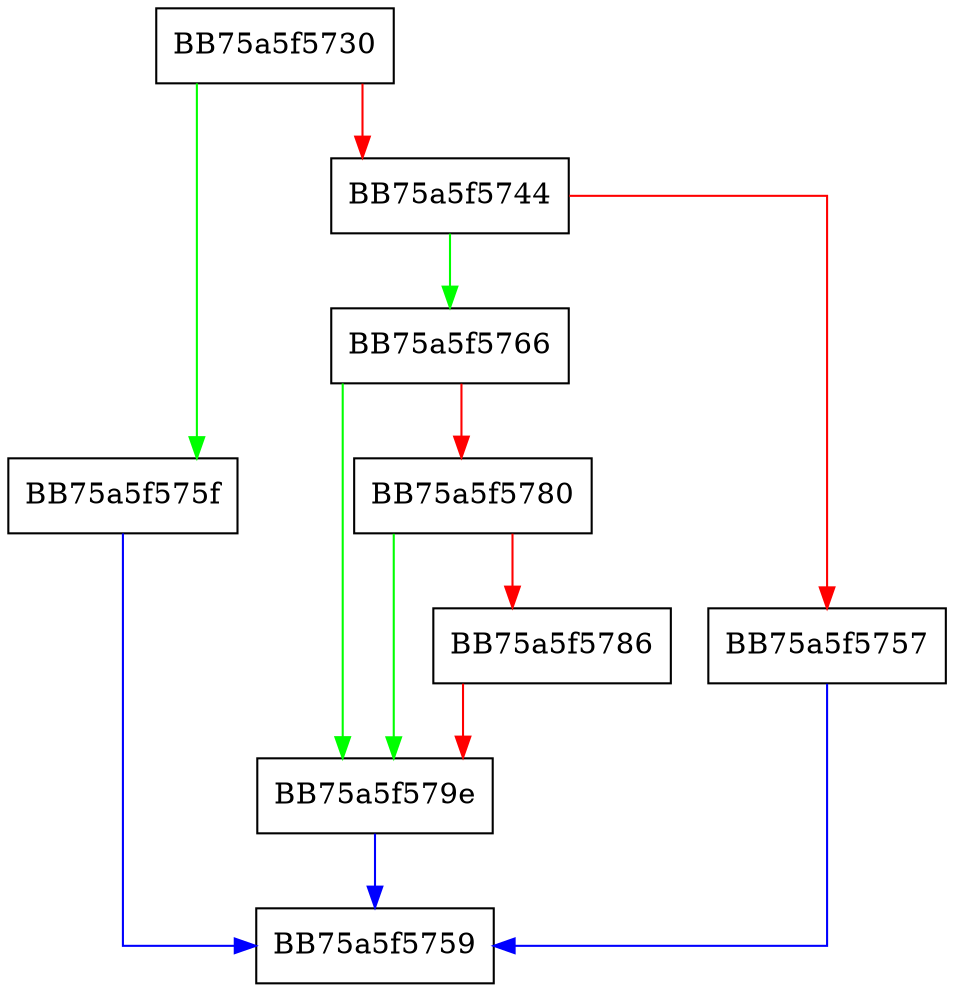 digraph UtilCreateSemaphore {
  node [shape="box"];
  graph [splines=ortho];
  BB75a5f5730 -> BB75a5f575f [color="green"];
  BB75a5f5730 -> BB75a5f5744 [color="red"];
  BB75a5f5744 -> BB75a5f5766 [color="green"];
  BB75a5f5744 -> BB75a5f5757 [color="red"];
  BB75a5f5757 -> BB75a5f5759 [color="blue"];
  BB75a5f575f -> BB75a5f5759 [color="blue"];
  BB75a5f5766 -> BB75a5f579e [color="green"];
  BB75a5f5766 -> BB75a5f5780 [color="red"];
  BB75a5f5780 -> BB75a5f579e [color="green"];
  BB75a5f5780 -> BB75a5f5786 [color="red"];
  BB75a5f5786 -> BB75a5f579e [color="red"];
  BB75a5f579e -> BB75a5f5759 [color="blue"];
}